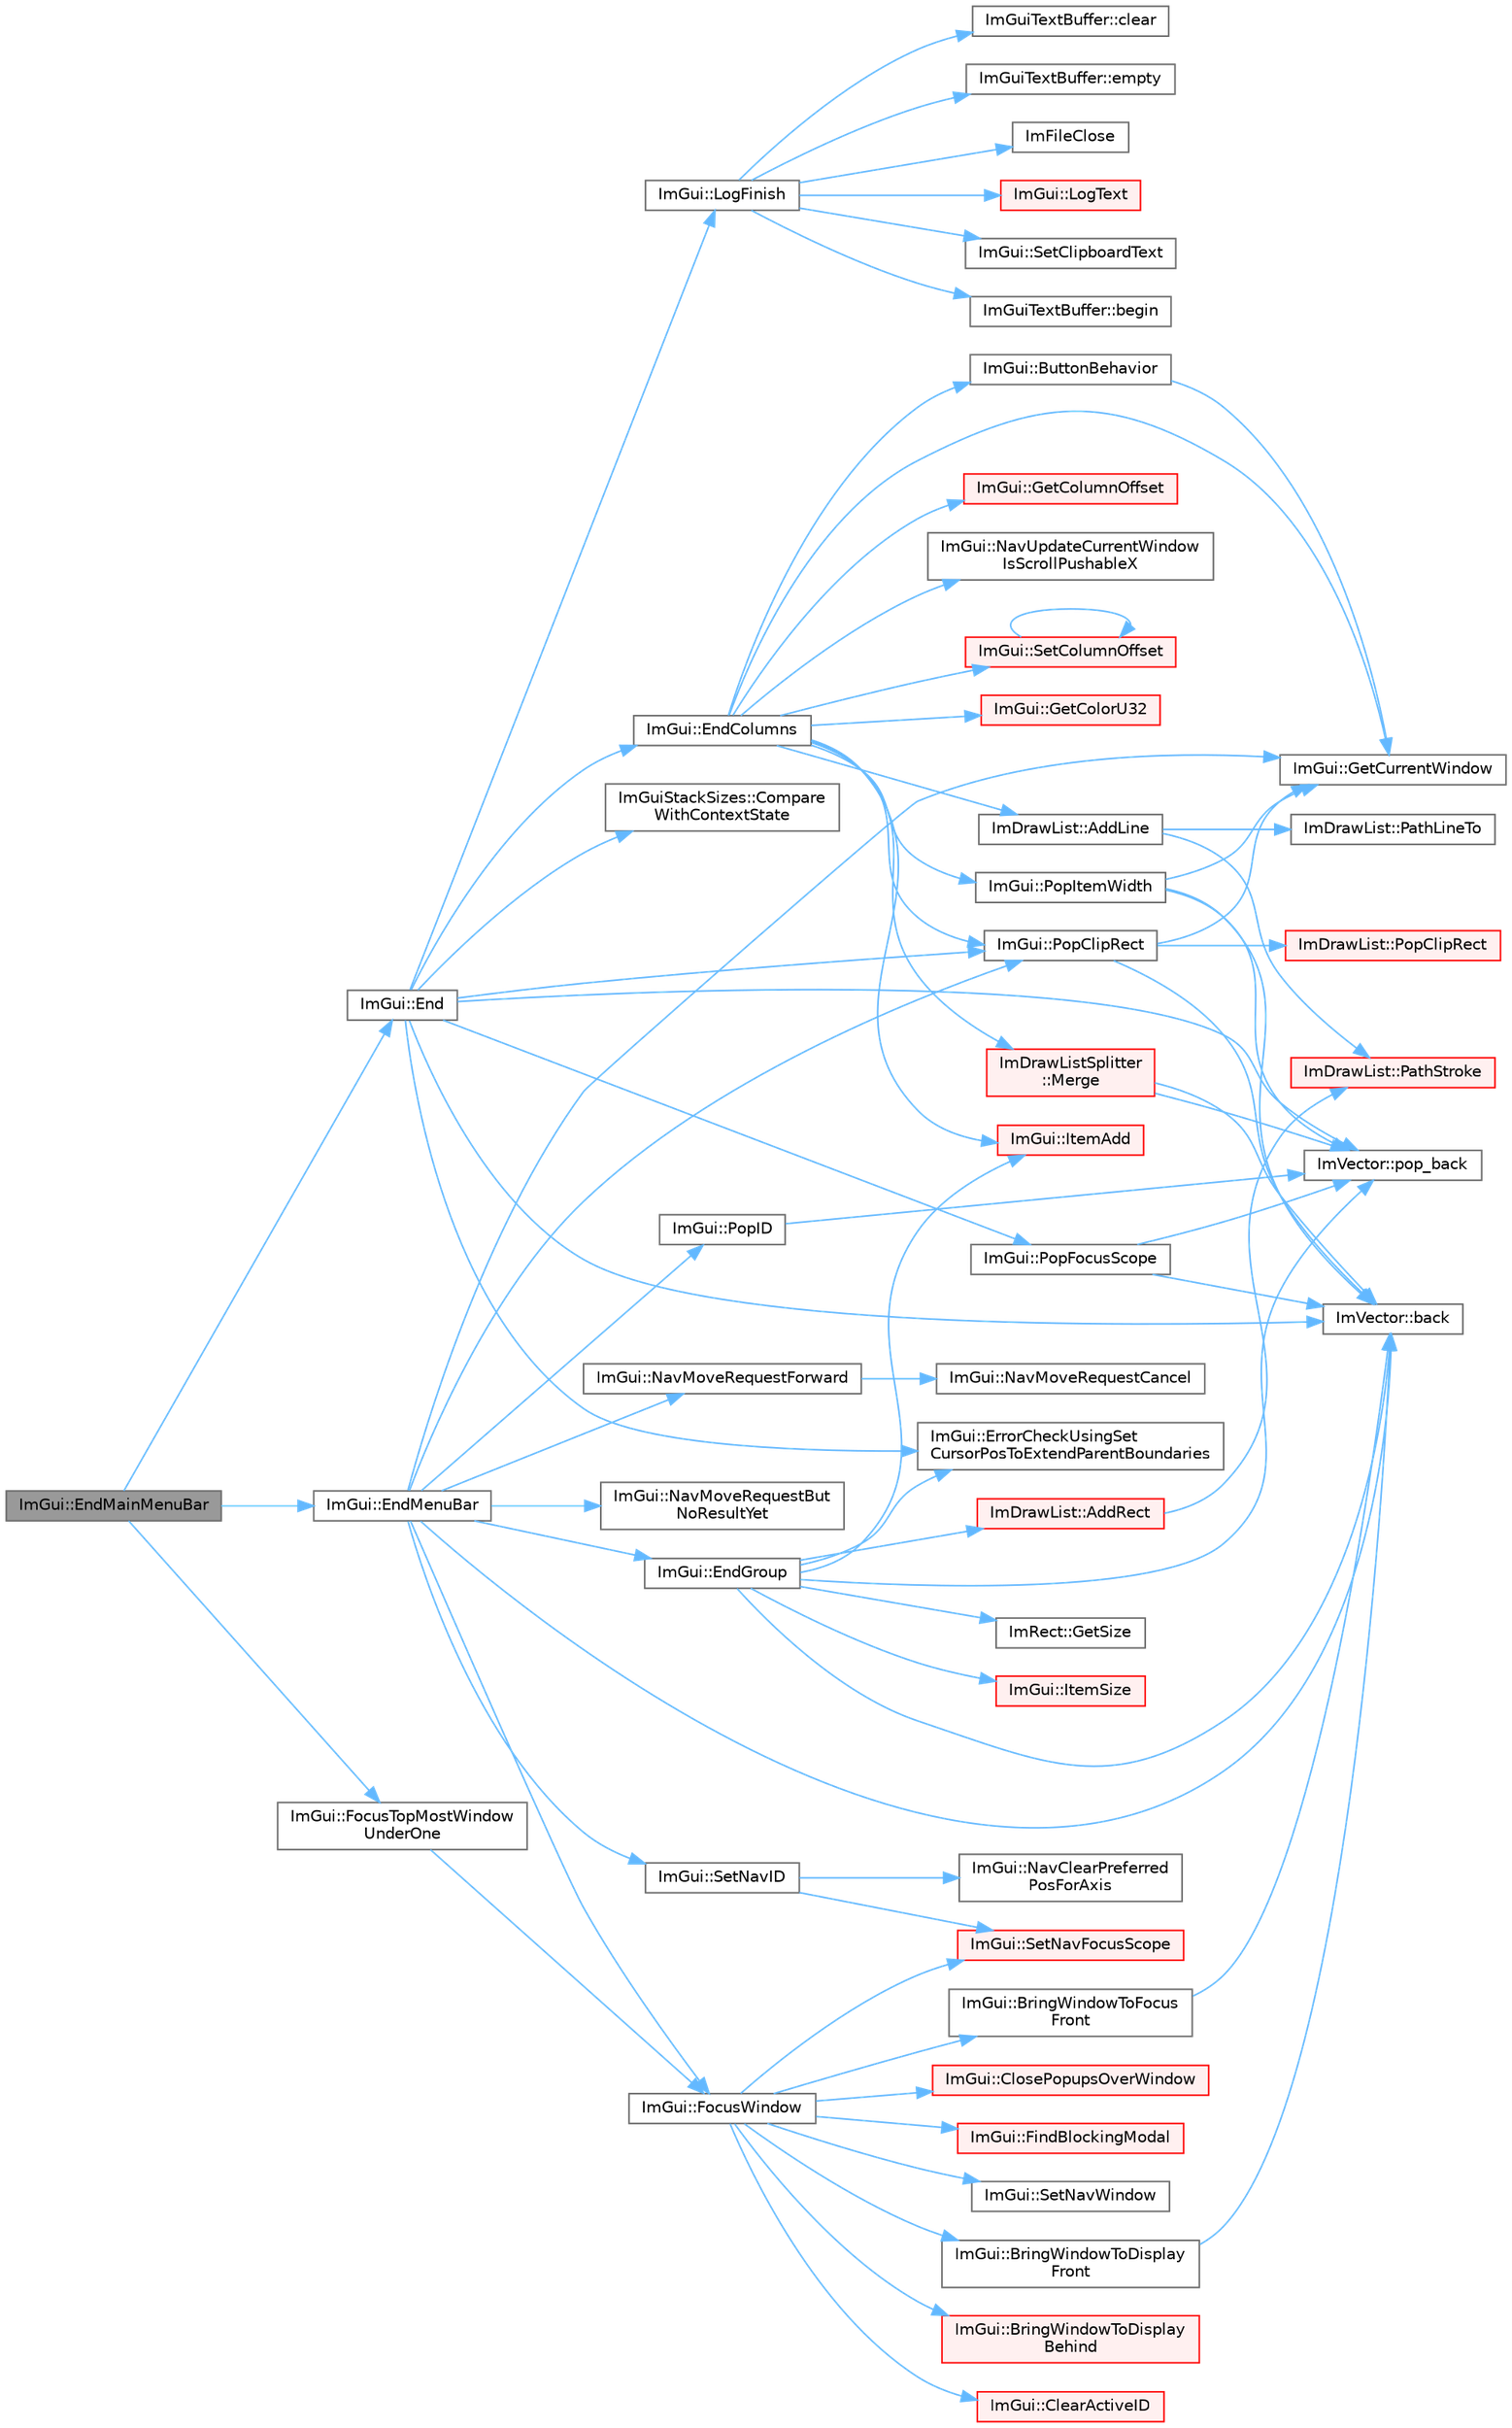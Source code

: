 digraph "ImGui::EndMainMenuBar"
{
 // LATEX_PDF_SIZE
  bgcolor="transparent";
  edge [fontname=Helvetica,fontsize=10,labelfontname=Helvetica,labelfontsize=10];
  node [fontname=Helvetica,fontsize=10,shape=box,height=0.2,width=0.4];
  rankdir="LR";
  Node1 [id="Node000001",label="ImGui::EndMainMenuBar",height=0.2,width=0.4,color="gray40", fillcolor="grey60", style="filled", fontcolor="black",tooltip=" "];
  Node1 -> Node2 [id="edge1_Node000001_Node000002",color="steelblue1",style="solid",tooltip=" "];
  Node2 [id="Node000002",label="ImGui::End",height=0.2,width=0.4,color="grey40", fillcolor="white", style="filled",URL="$namespace_im_gui.html#a5479d93794a004c67ceb6d13f37c8254",tooltip=" "];
  Node2 -> Node3 [id="edge2_Node000002_Node000003",color="steelblue1",style="solid",tooltip=" "];
  Node3 [id="Node000003",label="ImVector::back",height=0.2,width=0.4,color="grey40", fillcolor="white", style="filled",URL="$struct_im_vector.html#a2d80e87e81b1b01143c8d8be93e6fde1",tooltip=" "];
  Node2 -> Node4 [id="edge3_Node000002_Node000004",color="steelblue1",style="solid",tooltip=" "];
  Node4 [id="Node000004",label="ImGuiStackSizes::Compare\lWithContextState",height=0.2,width=0.4,color="grey40", fillcolor="white", style="filled",URL="$struct_im_gui_stack_sizes.html#a800d27777904276582b3a6d8c2cab961",tooltip=" "];
  Node2 -> Node5 [id="edge4_Node000002_Node000005",color="steelblue1",style="solid",tooltip=" "];
  Node5 [id="Node000005",label="ImGui::EndColumns",height=0.2,width=0.4,color="grey40", fillcolor="white", style="filled",URL="$namespace_im_gui.html#af93bed3bce5475fe4d525d744f16aa20",tooltip=" "];
  Node5 -> Node6 [id="edge5_Node000005_Node000006",color="steelblue1",style="solid",tooltip=" "];
  Node6 [id="Node000006",label="ImDrawList::AddLine",height=0.2,width=0.4,color="grey40", fillcolor="white", style="filled",URL="$struct_im_draw_list.html#aa21e5a1c6e00239581f97d344fc0db61",tooltip=" "];
  Node6 -> Node7 [id="edge6_Node000006_Node000007",color="steelblue1",style="solid",tooltip=" "];
  Node7 [id="Node000007",label="ImDrawList::PathLineTo",height=0.2,width=0.4,color="grey40", fillcolor="white", style="filled",URL="$struct_im_draw_list.html#a828d944325ed58d8b57abd3647bffaaf",tooltip=" "];
  Node6 -> Node8 [id="edge7_Node000006_Node000008",color="steelblue1",style="solid",tooltip=" "];
  Node8 [id="Node000008",label="ImDrawList::PathStroke",height=0.2,width=0.4,color="red", fillcolor="#FFF0F0", style="filled",URL="$struct_im_draw_list.html#a60bf9040ef3d09b39c4ba8f5a2a68ae9",tooltip=" "];
  Node5 -> Node13 [id="edge8_Node000005_Node000013",color="steelblue1",style="solid",tooltip=" "];
  Node13 [id="Node000013",label="ImGui::ButtonBehavior",height=0.2,width=0.4,color="grey40", fillcolor="white", style="filled",URL="$namespace_im_gui.html#a65a4f18b1bc8ce0f351687922089f374",tooltip=" "];
  Node13 -> Node14 [id="edge9_Node000013_Node000014",color="steelblue1",style="solid",tooltip=" "];
  Node14 [id="Node000014",label="ImGui::GetCurrentWindow",height=0.2,width=0.4,color="grey40", fillcolor="white", style="filled",URL="$namespace_im_gui.html#ac452417b5004ca16a814a72cff153526",tooltip=" "];
  Node5 -> Node15 [id="edge10_Node000005_Node000015",color="steelblue1",style="solid",tooltip=" "];
  Node15 [id="Node000015",label="ImGui::GetColorU32",height=0.2,width=0.4,color="red", fillcolor="#FFF0F0", style="filled",URL="$namespace_im_gui.html#a0de2d9bd347d9866511eb8d014e62556",tooltip=" "];
  Node5 -> Node17 [id="edge11_Node000005_Node000017",color="steelblue1",style="solid",tooltip=" "];
  Node17 [id="Node000017",label="ImGui::GetColumnOffset",height=0.2,width=0.4,color="red", fillcolor="#FFF0F0", style="filled",URL="$namespace_im_gui.html#a79c22e9c5c208b6c9534a273be71a9e6",tooltip=" "];
  Node5 -> Node14 [id="edge12_Node000005_Node000014",color="steelblue1",style="solid",tooltip=" "];
  Node5 -> Node43 [id="edge13_Node000005_Node000043",color="steelblue1",style="solid",tooltip=" "];
  Node43 [id="Node000043",label="ImGui::ItemAdd",height=0.2,width=0.4,color="red", fillcolor="#FFF0F0", style="filled",URL="$namespace_im_gui.html#a5de8ecd4c80efdca1af7329a2a48121c",tooltip=" "];
  Node5 -> Node57 [id="edge14_Node000005_Node000057",color="steelblue1",style="solid",tooltip=" "];
  Node57 [id="Node000057",label="ImDrawListSplitter\l::Merge",height=0.2,width=0.4,color="red", fillcolor="#FFF0F0", style="filled",URL="$struct_im_draw_list_splitter.html#af3fc4bad2abca9e481d476d1877ba5be",tooltip=" "];
  Node57 -> Node3 [id="edge15_Node000057_Node000003",color="steelblue1",style="solid",tooltip=" "];
  Node57 -> Node33 [id="edge16_Node000057_Node000033",color="steelblue1",style="solid",tooltip=" "];
  Node33 [id="Node000033",label="ImVector::pop_back",height=0.2,width=0.4,color="grey40", fillcolor="white", style="filled",URL="$struct_im_vector.html#a3db7ce62d3c429effdb893fbf7148c1c",tooltip=" "];
  Node5 -> Node60 [id="edge17_Node000005_Node000060",color="steelblue1",style="solid",tooltip=" "];
  Node60 [id="Node000060",label="ImGui::NavUpdateCurrentWindow\lIsScrollPushableX",height=0.2,width=0.4,color="grey40", fillcolor="white", style="filled",URL="$namespace_im_gui.html#a5c0c081852a520c006a0b084d0e8b0cb",tooltip=" "];
  Node5 -> Node61 [id="edge18_Node000005_Node000061",color="steelblue1",style="solid",tooltip=" "];
  Node61 [id="Node000061",label="ImGui::PopClipRect",height=0.2,width=0.4,color="grey40", fillcolor="white", style="filled",URL="$namespace_im_gui.html#aef1c8a6e5a3c70cb10d03d2a2a66dfd8",tooltip=" "];
  Node61 -> Node3 [id="edge19_Node000061_Node000003",color="steelblue1",style="solid",tooltip=" "];
  Node61 -> Node14 [id="edge20_Node000061_Node000014",color="steelblue1",style="solid",tooltip=" "];
  Node61 -> Node62 [id="edge21_Node000061_Node000062",color="steelblue1",style="solid",tooltip=" "];
  Node62 [id="Node000062",label="ImDrawList::PopClipRect",height=0.2,width=0.4,color="red", fillcolor="#FFF0F0", style="filled",URL="$struct_im_draw_list.html#a44f40c59ca755f559020f5a7fa81103a",tooltip=" "];
  Node5 -> Node63 [id="edge22_Node000005_Node000063",color="steelblue1",style="solid",tooltip=" "];
  Node63 [id="Node000063",label="ImGui::PopItemWidth",height=0.2,width=0.4,color="grey40", fillcolor="white", style="filled",URL="$namespace_im_gui.html#ad29a3fc0cb5dfc7f9fc7224512ce90bf",tooltip=" "];
  Node63 -> Node3 [id="edge23_Node000063_Node000003",color="steelblue1",style="solid",tooltip=" "];
  Node63 -> Node14 [id="edge24_Node000063_Node000014",color="steelblue1",style="solid",tooltip=" "];
  Node63 -> Node33 [id="edge25_Node000063_Node000033",color="steelblue1",style="solid",tooltip=" "];
  Node5 -> Node64 [id="edge26_Node000005_Node000064",color="steelblue1",style="solid",tooltip=" "];
  Node64 [id="Node000064",label="ImGui::SetColumnOffset",height=0.2,width=0.4,color="red", fillcolor="#FFF0F0", style="filled",URL="$namespace_im_gui.html#a8cc207211d6cf3f77b505e24aed4ebcc",tooltip=" "];
  Node64 -> Node64 [id="edge27_Node000064_Node000064",color="steelblue1",style="solid",tooltip=" "];
  Node2 -> Node66 [id="edge28_Node000002_Node000066",color="steelblue1",style="solid",tooltip=" "];
  Node66 [id="Node000066",label="ImGui::ErrorCheckUsingSet\lCursorPosToExtendParentBoundaries",height=0.2,width=0.4,color="grey40", fillcolor="white", style="filled",URL="$namespace_im_gui.html#ad5832500c14abd9e76e376b82701385b",tooltip=" "];
  Node2 -> Node67 [id="edge29_Node000002_Node000067",color="steelblue1",style="solid",tooltip=" "];
  Node67 [id="Node000067",label="ImGui::LogFinish",height=0.2,width=0.4,color="grey40", fillcolor="white", style="filled",URL="$namespace_im_gui.html#a2ebcd048d1ca025fb972e1c2e920e3f3",tooltip=" "];
  Node67 -> Node68 [id="edge30_Node000067_Node000068",color="steelblue1",style="solid",tooltip=" "];
  Node68 [id="Node000068",label="ImGuiTextBuffer::begin",height=0.2,width=0.4,color="grey40", fillcolor="white", style="filled",URL="$struct_im_gui_text_buffer.html#ad971435d81bc0b957cdb59f5d58eaacd",tooltip=" "];
  Node67 -> Node69 [id="edge31_Node000067_Node000069",color="steelblue1",style="solid",tooltip=" "];
  Node69 [id="Node000069",label="ImGuiTextBuffer::clear",height=0.2,width=0.4,color="grey40", fillcolor="white", style="filled",URL="$struct_im_gui_text_buffer.html#a9e4edc9f950bc9e35d5c3b3071dbc0df",tooltip=" "];
  Node67 -> Node70 [id="edge32_Node000067_Node000070",color="steelblue1",style="solid",tooltip=" "];
  Node70 [id="Node000070",label="ImGuiTextBuffer::empty",height=0.2,width=0.4,color="grey40", fillcolor="white", style="filled",URL="$struct_im_gui_text_buffer.html#affd606443a661cd0fcce0d381bc8cf98",tooltip=" "];
  Node67 -> Node71 [id="edge33_Node000067_Node000071",color="steelblue1",style="solid",tooltip=" "];
  Node71 [id="Node000071",label="ImFileClose",height=0.2,width=0.4,color="grey40", fillcolor="white", style="filled",URL="$imgui_8cpp.html#ac4a6194720e9d693bc9d34e97d9465aa",tooltip=" "];
  Node67 -> Node72 [id="edge34_Node000067_Node000072",color="steelblue1",style="solid",tooltip=" "];
  Node72 [id="Node000072",label="ImGui::LogText",height=0.2,width=0.4,color="red", fillcolor="#FFF0F0", style="filled",URL="$namespace_im_gui.html#aa548475d8f771ab6524d73d900a41198",tooltip=" "];
  Node67 -> Node74 [id="edge35_Node000067_Node000074",color="steelblue1",style="solid",tooltip=" "];
  Node74 [id="Node000074",label="ImGui::SetClipboardText",height=0.2,width=0.4,color="grey40", fillcolor="white", style="filled",URL="$namespace_im_gui.html#aa4824a1b351c063b4aff9b9f4fb5fd4d",tooltip=" "];
  Node2 -> Node33 [id="edge36_Node000002_Node000033",color="steelblue1",style="solid",tooltip=" "];
  Node2 -> Node61 [id="edge37_Node000002_Node000061",color="steelblue1",style="solid",tooltip=" "];
  Node2 -> Node75 [id="edge38_Node000002_Node000075",color="steelblue1",style="solid",tooltip=" "];
  Node75 [id="Node000075",label="ImGui::PopFocusScope",height=0.2,width=0.4,color="grey40", fillcolor="white", style="filled",URL="$namespace_im_gui.html#a660bc1ff7f6d971fc4b4236e87409b38",tooltip=" "];
  Node75 -> Node3 [id="edge39_Node000075_Node000003",color="steelblue1",style="solid",tooltip=" "];
  Node75 -> Node33 [id="edge40_Node000075_Node000033",color="steelblue1",style="solid",tooltip=" "];
  Node1 -> Node76 [id="edge41_Node000001_Node000076",color="steelblue1",style="solid",tooltip=" "];
  Node76 [id="Node000076",label="ImGui::EndMenuBar",height=0.2,width=0.4,color="grey40", fillcolor="white", style="filled",URL="$namespace_im_gui.html#aa226265c140eb6ee375c5b9abc69c4fc",tooltip=" "];
  Node76 -> Node3 [id="edge42_Node000076_Node000003",color="steelblue1",style="solid",tooltip=" "];
  Node76 -> Node77 [id="edge43_Node000076_Node000077",color="steelblue1",style="solid",tooltip=" "];
  Node77 [id="Node000077",label="ImGui::EndGroup",height=0.2,width=0.4,color="grey40", fillcolor="white", style="filled",URL="$namespace_im_gui.html#a05fc97fc64f28a55486087f503d9a622",tooltip=" "];
  Node77 -> Node45 [id="edge44_Node000077_Node000045",color="steelblue1",style="solid",tooltip=" "];
  Node45 [id="Node000045",label="ImDrawList::AddRect",height=0.2,width=0.4,color="red", fillcolor="#FFF0F0", style="filled",URL="$struct_im_draw_list.html#ad96f10a3e954fe0c5b7c96d4e205af7b",tooltip=" "];
  Node45 -> Node8 [id="edge45_Node000045_Node000008",color="steelblue1",style="solid",tooltip=" "];
  Node77 -> Node3 [id="edge46_Node000077_Node000003",color="steelblue1",style="solid",tooltip=" "];
  Node77 -> Node66 [id="edge47_Node000077_Node000066",color="steelblue1",style="solid",tooltip=" "];
  Node77 -> Node78 [id="edge48_Node000077_Node000078",color="steelblue1",style="solid",tooltip=" "];
  Node78 [id="Node000078",label="ImRect::GetSize",height=0.2,width=0.4,color="grey40", fillcolor="white", style="filled",URL="$struct_im_rect.html#ae459d9c50003058cfb34519a571aaf33",tooltip=" "];
  Node77 -> Node43 [id="edge49_Node000077_Node000043",color="steelblue1",style="solid",tooltip=" "];
  Node77 -> Node79 [id="edge50_Node000077_Node000079",color="steelblue1",style="solid",tooltip=" "];
  Node79 [id="Node000079",label="ImGui::ItemSize",height=0.2,width=0.4,color="red", fillcolor="#FFF0F0", style="filled",URL="$namespace_im_gui.html#aeeb1ec6ae6548173dbf813e7df538c48",tooltip=" "];
  Node77 -> Node33 [id="edge51_Node000077_Node000033",color="steelblue1",style="solid",tooltip=" "];
  Node76 -> Node81 [id="edge52_Node000076_Node000081",color="steelblue1",style="solid",tooltip=" "];
  Node81 [id="Node000081",label="ImGui::FocusWindow",height=0.2,width=0.4,color="grey40", fillcolor="white", style="filled",URL="$namespace_im_gui.html#a27aa6f2f3aa11778c6d023b1b223f262",tooltip=" "];
  Node81 -> Node82 [id="edge53_Node000081_Node000082",color="steelblue1",style="solid",tooltip=" "];
  Node82 [id="Node000082",label="ImGui::BringWindowToDisplay\lBehind",height=0.2,width=0.4,color="red", fillcolor="#FFF0F0", style="filled",URL="$namespace_im_gui.html#a8cae2f7a08f820a8d5349d1964603b20",tooltip=" "];
  Node81 -> Node86 [id="edge54_Node000081_Node000086",color="steelblue1",style="solid",tooltip=" "];
  Node86 [id="Node000086",label="ImGui::BringWindowToDisplay\lFront",height=0.2,width=0.4,color="grey40", fillcolor="white", style="filled",URL="$namespace_im_gui.html#a1f7b95f36d03751c928af7b1b745e959",tooltip=" "];
  Node86 -> Node3 [id="edge55_Node000086_Node000003",color="steelblue1",style="solid",tooltip=" "];
  Node81 -> Node87 [id="edge56_Node000081_Node000087",color="steelblue1",style="solid",tooltip=" "];
  Node87 [id="Node000087",label="ImGui::BringWindowToFocus\lFront",height=0.2,width=0.4,color="grey40", fillcolor="white", style="filled",URL="$namespace_im_gui.html#affe95a2dc969f0d15fbd4b588c94ac1a",tooltip=" "];
  Node87 -> Node3 [id="edge57_Node000087_Node000003",color="steelblue1",style="solid",tooltip=" "];
  Node81 -> Node88 [id="edge58_Node000081_Node000088",color="steelblue1",style="solid",tooltip=" "];
  Node88 [id="Node000088",label="ImGui::ClearActiveID",height=0.2,width=0.4,color="red", fillcolor="#FFF0F0", style="filled",URL="$namespace_im_gui.html#a17ff60ad1e2669130ac38a04d16eb354",tooltip=" "];
  Node81 -> Node91 [id="edge59_Node000081_Node000091",color="steelblue1",style="solid",tooltip=" "];
  Node91 [id="Node000091",label="ImGui::ClosePopupsOverWindow",height=0.2,width=0.4,color="red", fillcolor="#FFF0F0", style="filled",URL="$namespace_im_gui.html#a0076b153c697cb85e263fcbd59340bce",tooltip=" "];
  Node81 -> Node95 [id="edge60_Node000081_Node000095",color="steelblue1",style="solid",tooltip=" "];
  Node95 [id="Node000095",label="ImGui::FindBlockingModal",height=0.2,width=0.4,color="red", fillcolor="#FFF0F0", style="filled",URL="$namespace_im_gui.html#a196705a4195b41a57470ef6553cb440c",tooltip=" "];
  Node81 -> Node96 [id="edge61_Node000081_Node000096",color="steelblue1",style="solid",tooltip=" "];
  Node96 [id="Node000096",label="ImGui::SetNavFocusScope",height=0.2,width=0.4,color="red", fillcolor="#FFF0F0", style="filled",URL="$namespace_im_gui.html#ada2736a9b034b93ba877f46577bc5e8b",tooltip=" "];
  Node81 -> Node97 [id="edge62_Node000081_Node000097",color="steelblue1",style="solid",tooltip=" "];
  Node97 [id="Node000097",label="ImGui::SetNavWindow",height=0.2,width=0.4,color="grey40", fillcolor="white", style="filled",URL="$namespace_im_gui.html#aa422c756f467e650d67b4fb1b74ff5a1",tooltip=" "];
  Node76 -> Node14 [id="edge63_Node000076_Node000014",color="steelblue1",style="solid",tooltip=" "];
  Node76 -> Node98 [id="edge64_Node000076_Node000098",color="steelblue1",style="solid",tooltip=" "];
  Node98 [id="Node000098",label="ImGui::NavMoveRequestBut\lNoResultYet",height=0.2,width=0.4,color="grey40", fillcolor="white", style="filled",URL="$namespace_im_gui.html#a3fab98556d11690efd4f7f2fde94968e",tooltip=" "];
  Node76 -> Node99 [id="edge65_Node000076_Node000099",color="steelblue1",style="solid",tooltip=" "];
  Node99 [id="Node000099",label="ImGui::NavMoveRequestForward",height=0.2,width=0.4,color="grey40", fillcolor="white", style="filled",URL="$namespace_im_gui.html#a25bbd21bce9d49b94168d5b5773558c3",tooltip=" "];
  Node99 -> Node100 [id="edge66_Node000099_Node000100",color="steelblue1",style="solid",tooltip=" "];
  Node100 [id="Node000100",label="ImGui::NavMoveRequestCancel",height=0.2,width=0.4,color="grey40", fillcolor="white", style="filled",URL="$namespace_im_gui.html#a43326bb080d9fa80327ed81d864d8b8d",tooltip=" "];
  Node76 -> Node61 [id="edge67_Node000076_Node000061",color="steelblue1",style="solid",tooltip=" "];
  Node76 -> Node32 [id="edge68_Node000076_Node000032",color="steelblue1",style="solid",tooltip=" "];
  Node32 [id="Node000032",label="ImGui::PopID",height=0.2,width=0.4,color="grey40", fillcolor="white", style="filled",URL="$namespace_im_gui.html#aba0b2d8f890a5d435ae43d0c4a2d4dd1",tooltip=" "];
  Node32 -> Node33 [id="edge69_Node000032_Node000033",color="steelblue1",style="solid",tooltip=" "];
  Node76 -> Node101 [id="edge70_Node000076_Node000101",color="steelblue1",style="solid",tooltip=" "];
  Node101 [id="Node000101",label="ImGui::SetNavID",height=0.2,width=0.4,color="grey40", fillcolor="white", style="filled",URL="$namespace_im_gui.html#a101d94ec7f8e0a219bbaee58558316eb",tooltip=" "];
  Node101 -> Node102 [id="edge71_Node000101_Node000102",color="steelblue1",style="solid",tooltip=" "];
  Node102 [id="Node000102",label="ImGui::NavClearPreferred\lPosForAxis",height=0.2,width=0.4,color="grey40", fillcolor="white", style="filled",URL="$namespace_im_gui.html#a16348f6e2db5310142fff74eeb315929",tooltip=" "];
  Node101 -> Node96 [id="edge72_Node000101_Node000096",color="steelblue1",style="solid",tooltip=" "];
  Node1 -> Node93 [id="edge73_Node000001_Node000093",color="steelblue1",style="solid",tooltip=" "];
  Node93 [id="Node000093",label="ImGui::FocusTopMostWindow\lUnderOne",height=0.2,width=0.4,color="grey40", fillcolor="white", style="filled",URL="$namespace_im_gui.html#aa97e87e96c05eb3e91aa96fa68b13a2a",tooltip=" "];
  Node93 -> Node81 [id="edge74_Node000093_Node000081",color="steelblue1",style="solid",tooltip=" "];
}
